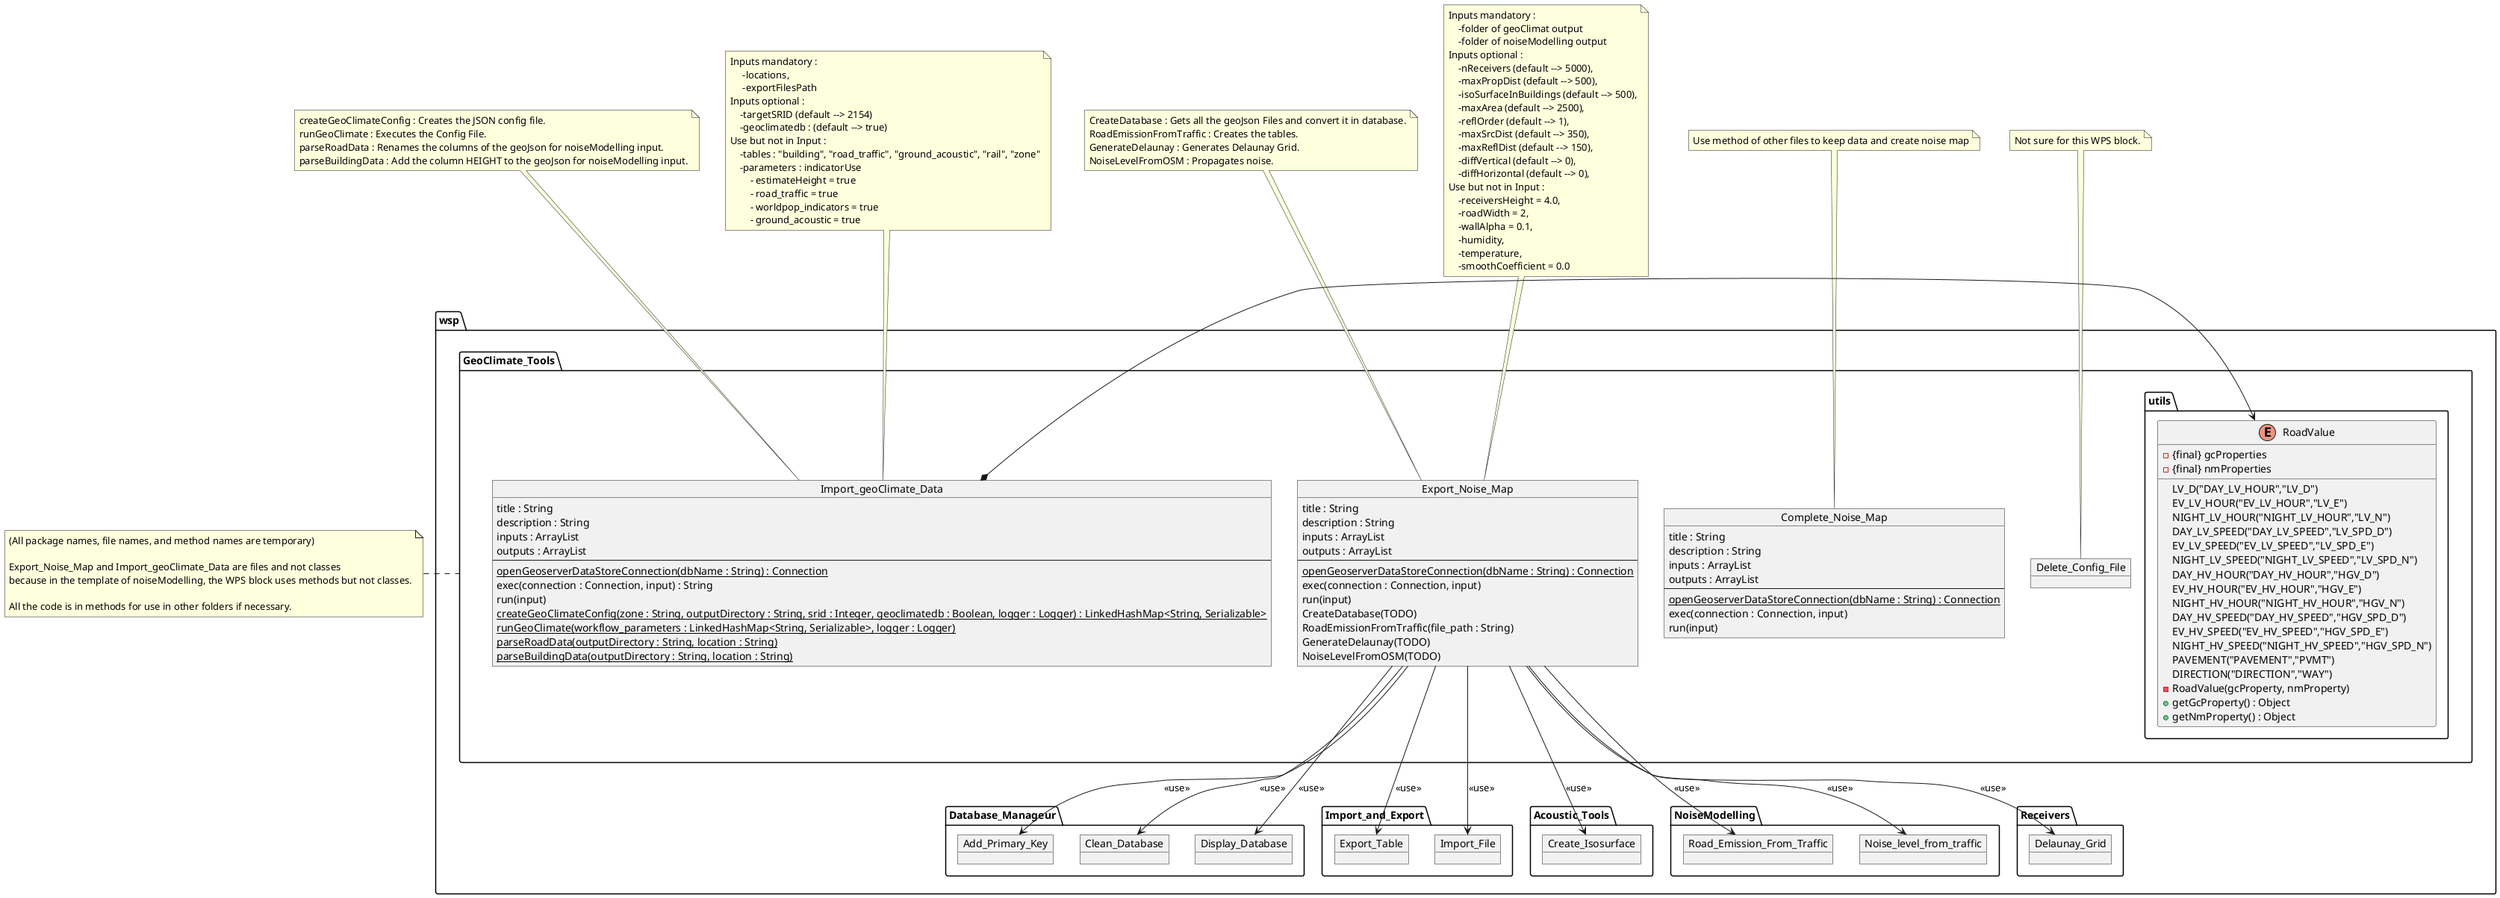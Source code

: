 @startuml
'https://plantuml.com/fr/object-diagram

package wsp {

package GeoClimate_Tools {

    object Import_geoClimate_Data {
        title : String
        description : String
        inputs : ArrayList
        outputs : ArrayList
        ---
        {static} openGeoserverDataStoreConnection(dbName : String) : Connection
        exec(connection : Connection, input) : String
        run(input)
        {static} createGeoClimateConfig(zone : String, outputDirectory : String, srid : Integer, geoclimatedb : Boolean, logger : Logger) : LinkedHashMap<String, Serializable>
        {static} runGeoClimate(workflow_parameters : LinkedHashMap<String, Serializable>, logger : Logger)
        {static} parseRoadData(outputDirectory : String, location : String)
        {static} parseBuildingData(outputDirectory : String, location : String)
    }

    object Export_Noise_Map {
        title : String
        description : String
        inputs : ArrayList
        outputs : ArrayList
        ---
        {static} openGeoserverDataStoreConnection(dbName : String) : Connection
        exec(connection : Connection, input)
        run(input)
        CreateDatabase(TODO)
        RoadEmissionFromTraffic(file_path : String)
        GenerateDelaunay(TODO)
        NoiseLevelFromOSM(TODO)
    }

    object Complete_Noise_Map{
        title : String
        description : String
        inputs : ArrayList
        outputs : ArrayList
        ---
        {static} openGeoserverDataStoreConnection(dbName : String) : Connection
        exec(connection : Connection, input)
        run(input)
    }

    package utils{
        enum RoadValue{
               LV_D("DAY_LV_HOUR","LV_D")
               EV_LV_HOUR("EV_LV_HOUR","LV_E")
               NIGHT_LV_HOUR("NIGHT_LV_HOUR","LV_N")
               DAY_LV_SPEED("DAY_LV_SPEED","LV_SPD_D")
               EV_LV_SPEED("EV_LV_SPEED","LV_SPD_E")
               NIGHT_LV_SPEED("NIGHT_LV_SPEED","LV_SPD_N")
               DAY_HV_HOUR("DAY_HV_HOUR","HGV_D")
               EV_HV_HOUR("EV_HV_HOUR","HGV_E")
               NIGHT_HV_HOUR("NIGHT_HV_HOUR","HGV_N")
               DAY_HV_SPEED("DAY_HV_SPEED","HGV_SPD_D")
               EV_HV_SPEED("EV_HV_SPEED","HGV_SPD_E")
               NIGHT_HV_SPEED("NIGHT_HV_SPEED","HGV_SPD_N")
               PAVEMENT("PAVEMENT","PVMT")
               DIRECTION("DIRECTION","WAY")
            - {final} gcProperties
            - {final} nmProperties
            - RoadValue(gcProperty, nmProperty)
            + getGcProperty() : Object
            + getNmProperty() : Object
        }
    }

    object Delete_Config_File {
    }

    /'
    package Data {
        package gc_outputs {
        }
        package nm_inputs {
        }
        package nm_outputs {
        }
        package config_file {
        }
    }
    '/
}

package Database_Manageur{
    object Add_Primary_Key{

    }

    object Clean_Database{

    }

     object Display_Database{

     }
}

package Import_and_Export{

    object Export_Table{
    }

    object Import_File{
    }

}

package Acoustic_Tools{

    object Create_Isosurface{
    }
}

package NoiseModelling{

    object Road_Emission_From_Traffic{
    }

    object Noise_level_from_traffic{
    }

}

package Receivers{

    object Delaunay_Grid{
    }

}

}

note left of GeoClimate_Tools
(All package names, file names, and method names are temporary)

Export_Noise_Map and Import_geoClimate_Data are files and not classes
because in the template of noiseModelling, the WPS block uses methods but not classes.

All the code is in methods for use in other folders if necessary.
end note

note top of Import_geoClimate_Data
createGeoClimateConfig : Creates the JSON config file.
runGeoClimate : Executes the Config File.
parseRoadData : Renames the columns of the geoJson for noiseModelling input.
parseBuildingData : Add the column HEIGHT to the geoJson for noiseModelling input.
end note

note top of Import_geoClimate_Data
Inputs mandatory :
     -locations,
     -exportFilesPath
Inputs optional :
    -targetSRID (default --> 2154)
    -geoclimatedb : (default --> true)
Use but not in Input :
    -tables : "building", "road_traffic", "ground_acoustic", "rail", "zone"
    -parameters : indicatorUse
        - estimateHeight = true
        - road_traffic = true
        - worldpop_indicators = true
        - ground_acoustic = true
end note

note top of Export_Noise_Map
CreateDatabase : Gets all the geoJson Files and convert it in database.
RoadEmissionFromTraffic : Creates the tables.
GenerateDelaunay : Generates Delaunay Grid.
NoiseLevelFromOSM : Propagates noise.
end note

note top of Export_Noise_Map
Inputs mandatory :
    -folder of geoClimat output
    -folder of noiseModelling output
Inputs optional :
    -nReceivers (default --> 5000),
    -maxPropDist (default --> 500),
    -isoSurfaceInBuildings (default --> 500),
    -maxArea (default --> 2500),
    -reflOrder (default --> 1),
    -maxSrcDist (default --> 350),
    -maxReflDist (default --> 150),
    -diffVertical (default --> 0),
    -diffHorizontal (default --> 0),
Use but not in Input :
    -receiversHeight = 4.0,
    -roadWidth = 2,
    -wallAlpha = 0.1,
    -humidity,
    -temperature,
    -smoothCoefficient = 0.0
end note

note top of Complete_Noise_Map
Use method of other files to keep data and create noise map
end note

note top of Delete_Config_File
Not sure for this WPS block.
end note

Export_Noise_Map --> Add_Primary_Key : <<use>>
Export_Noise_Map --> Clean_Database : <<use>>
Export_Noise_Map --> Display_Database : <<use>>

Export_Noise_Map --> Import_File : <<use>>
Export_Noise_Map --> Export_Table : <<use>>

Export_Noise_Map --> Create_Isosurface : <<use>>

Export_Noise_Map --> Delaunay_Grid : <<use>>

Export_Noise_Map --> Noise_level_from_traffic : <<use>>
Export_Noise_Map --> Road_Emission_From_Traffic : <<use>>

Import_geoClimate_Data *-left-> RoadValue


@enduml
